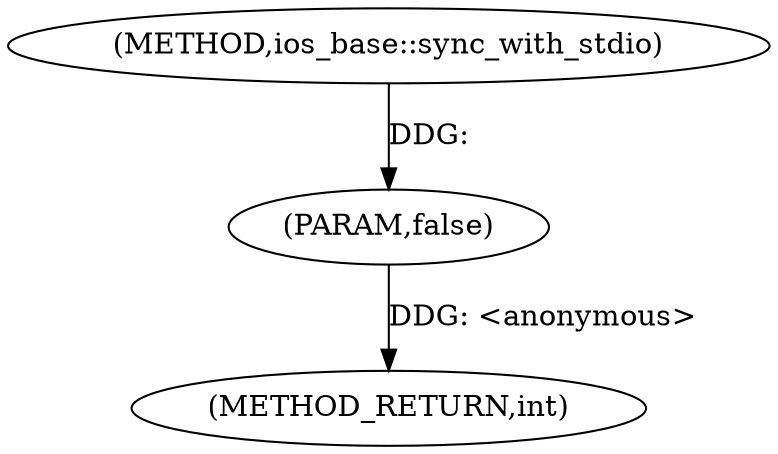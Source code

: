 digraph "ios_base::sync_with_stdio" {  
"1000103" [label = "(METHOD,ios_base::sync_with_stdio)" ]
"1000106" [label = "(METHOD_RETURN,int)" ]
"1000104" [label = "(PARAM,false)" ]
  "1000104" -> "1000106"  [ label = "DDG: <anonymous>"] 
  "1000103" -> "1000104"  [ label = "DDG: "] 
}
